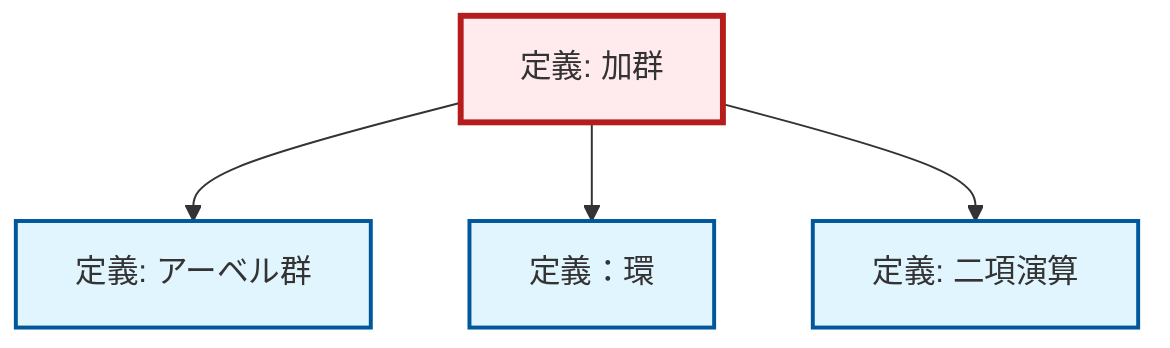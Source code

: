 graph TD
    classDef definition fill:#e1f5fe,stroke:#01579b,stroke-width:2px
    classDef theorem fill:#f3e5f5,stroke:#4a148c,stroke-width:2px
    classDef axiom fill:#fff3e0,stroke:#e65100,stroke-width:2px
    classDef example fill:#e8f5e9,stroke:#1b5e20,stroke-width:2px
    classDef current fill:#ffebee,stroke:#b71c1c,stroke-width:3px
    def-abelian-group["定義: アーベル群"]:::definition
    def-binary-operation["定義: 二項演算"]:::definition
    def-ring["定義：環"]:::definition
    def-module["定義: 加群"]:::definition
    def-module --> def-abelian-group
    def-module --> def-ring
    def-module --> def-binary-operation
    class def-module current